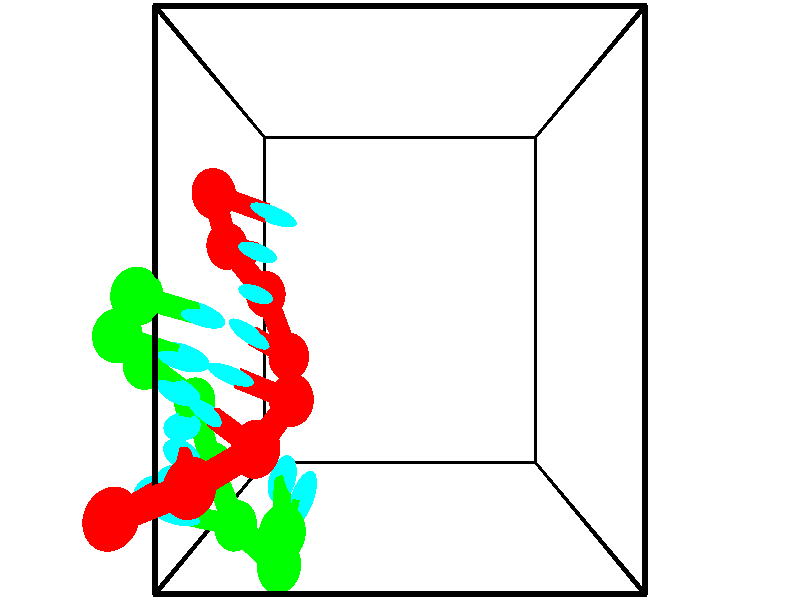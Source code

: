 // switches for output
#declare DRAW_BASES = 1; // possible values are 0, 1; only relevant for DNA ribbons
#declare DRAW_BASES_TYPE = 3; // possible values are 1, 2, 3; only relevant for DNA ribbons
#declare DRAW_FOG = 0; // set to 1 to enable fog

#include "colors.inc"

#include "transforms.inc"
background { rgb <1, 1, 1>}

#default {
   normal{
       ripples 0.25
       frequency 0.20
       turbulence 0.2
       lambda 5
   }
	finish {
		phong 0.1
		phong_size 40.
	}
}

// original window dimensions: 1024x640


// camera settings

camera {
	sky <-0, 1, 0>
	up <-0, 1, 0>
	right 1.6 * <1, 0, 0>
	location <2.5, 2.5, 11.1562>
	look_at <2.5, 2.5, 2.5>
	direction <0, 0, -8.6562>
	angle 67.0682
}


# declare cpy_camera_pos = <2.5, 2.5, 11.1562>;
# if (DRAW_FOG = 1)
fog {
	fog_type 2
	up vnormalize(cpy_camera_pos)
	color rgbt<1,1,1,0.3>
	distance 1e-5
	fog_alt 3e-3
	fog_offset 4
}
# end


// LIGHTS

# declare lum = 6;
global_settings {
	ambient_light rgb lum * <0.05, 0.05, 0.05>
	max_trace_level 15
}# declare cpy_direct_light_amount = 0.25;
light_source
{	1000 * <-1, -1, 1>,
	rgb lum * cpy_direct_light_amount
	parallel
}

light_source
{	1000 * <1, 1, -1>,
	rgb lum * cpy_direct_light_amount
	parallel
}

// strand 0

// nucleotide -1

// particle -1
sphere {
	<0.310653, 3.540963, 4.050331> 0.250000
	pigment { color rgbt <1,0,0,0> }
	no_shadow
}
cylinder {
	<0.690079, 3.429419, 3.990379>,  <0.917734, 3.362492, 3.954408>, 0.100000
	pigment { color rgbt <1,0,0,0> }
	no_shadow
}
cylinder {
	<0.690079, 3.429419, 3.990379>,  <0.310653, 3.540963, 4.050331>, 0.100000
	pigment { color rgbt <1,0,0,0> }
	no_shadow
}

// particle -1
sphere {
	<0.690079, 3.429419, 3.990379> 0.100000
	pigment { color rgbt <1,0,0,0> }
	no_shadow
}
sphere {
	0, 1
	scale<0.080000,0.200000,0.300000>
	matrix <-0.256806, -0.954618, 0.150852,
		-0.185144, -0.104603, -0.977129,
		0.948563, -0.278861, -0.149879,
		0.974648, 3.345760, 3.945415>
	pigment { color rgbt <0,1,1,0> }
	no_shadow
}
cylinder {
	<0.318337, 3.066045, 3.537429>,  <0.310653, 3.540963, 4.050331>, 0.130000
	pigment { color rgbt <1,0,0,0> }
	no_shadow
}

// nucleotide -1

// particle -1
sphere {
	<0.318337, 3.066045, 3.537429> 0.250000
	pigment { color rgbt <1,0,0,0> }
	no_shadow
}
cylinder {
	<0.602615, 3.010637, 3.813320>,  <0.773183, 2.977393, 3.978855>, 0.100000
	pigment { color rgbt <1,0,0,0> }
	no_shadow
}
cylinder {
	<0.602615, 3.010637, 3.813320>,  <0.318337, 3.066045, 3.537429>, 0.100000
	pigment { color rgbt <1,0,0,0> }
	no_shadow
}

// particle -1
sphere {
	<0.602615, 3.010637, 3.813320> 0.100000
	pigment { color rgbt <1,0,0,0> }
	no_shadow
}
sphere {
	0, 1
	scale<0.080000,0.200000,0.300000>
	matrix <-0.298920, -0.946976, 0.117825,
		0.636834, -0.289911, -0.714419,
		0.710697, -0.138519, 0.689727,
		0.815824, 2.969082, 4.020238>
	pigment { color rgbt <0,1,1,0> }
	no_shadow
}
cylinder {
	<0.770051, 2.563020, 3.372102>,  <0.318337, 3.066045, 3.537429>, 0.130000
	pigment { color rgbt <1,0,0,0> }
	no_shadow
}

// nucleotide -1

// particle -1
sphere {
	<0.770051, 2.563020, 3.372102> 0.250000
	pigment { color rgbt <1,0,0,0> }
	no_shadow
}
cylinder {
	<0.791489, 2.559954, 3.771515>,  <0.804351, 2.558114, 4.011163>, 0.100000
	pigment { color rgbt <1,0,0,0> }
	no_shadow
}
cylinder {
	<0.791489, 2.559954, 3.771515>,  <0.770051, 2.563020, 3.372102>, 0.100000
	pigment { color rgbt <1,0,0,0> }
	no_shadow
}

// particle -1
sphere {
	<0.791489, 2.559954, 3.771515> 0.100000
	pigment { color rgbt <1,0,0,0> }
	no_shadow
}
sphere {
	0, 1
	scale<0.080000,0.200000,0.300000>
	matrix <-0.301414, -0.953452, 0.008859,
		0.951986, -0.301447, -0.053409,
		0.053593, -0.007665, 0.998533,
		0.807567, 2.557654, 4.071075>
	pigment { color rgbt <0,1,1,0> }
	no_shadow
}
cylinder {
	<1.107466, 1.906898, 3.590833>,  <0.770051, 2.563020, 3.372102>, 0.130000
	pigment { color rgbt <1,0,0,0> }
	no_shadow
}

// nucleotide -1

// particle -1
sphere {
	<1.107466, 1.906898, 3.590833> 0.250000
	pigment { color rgbt <1,0,0,0> }
	no_shadow
}
cylinder {
	<0.902985, 2.056246, 3.900482>,  <0.780296, 2.145855, 4.086272>, 0.100000
	pigment { color rgbt <1,0,0,0> }
	no_shadow
}
cylinder {
	<0.902985, 2.056246, 3.900482>,  <1.107466, 1.906898, 3.590833>, 0.100000
	pigment { color rgbt <1,0,0,0> }
	no_shadow
}

// particle -1
sphere {
	<0.902985, 2.056246, 3.900482> 0.100000
	pigment { color rgbt <1,0,0,0> }
	no_shadow
}
sphere {
	0, 1
	scale<0.080000,0.200000,0.300000>
	matrix <-0.561522, -0.826986, 0.028058,
		0.650664, -0.420344, 0.632414,
		-0.511203, 0.373371, 0.774123,
		0.749624, 2.168257, 4.132719>
	pigment { color rgbt <0,1,1,0> }
	no_shadow
}
cylinder {
	<1.267809, 1.551546, 4.294877>,  <1.107466, 1.906898, 3.590833>, 0.130000
	pigment { color rgbt <1,0,0,0> }
	no_shadow
}

// nucleotide -1

// particle -1
sphere {
	<1.267809, 1.551546, 4.294877> 0.250000
	pigment { color rgbt <1,0,0,0> }
	no_shadow
}
cylinder {
	<0.890381, 1.682745, 4.313168>,  <0.663924, 1.761464, 4.324142>, 0.100000
	pigment { color rgbt <1,0,0,0> }
	no_shadow
}
cylinder {
	<0.890381, 1.682745, 4.313168>,  <1.267809, 1.551546, 4.294877>, 0.100000
	pigment { color rgbt <1,0,0,0> }
	no_shadow
}

// particle -1
sphere {
	<0.890381, 1.682745, 4.313168> 0.100000
	pigment { color rgbt <1,0,0,0> }
	no_shadow
}
sphere {
	0, 1
	scale<0.080000,0.200000,0.300000>
	matrix <-0.303677, -0.912034, 0.275635,
		0.132113, 0.246195, 0.960174,
		-0.943571, 0.327998, 0.045728,
		0.607309, 1.781144, 4.326886>
	pigment { color rgbt <0,1,1,0> }
	no_shadow
}
cylinder {
	<1.003157, 1.209568, 4.886563>,  <1.267809, 1.551546, 4.294877>, 0.130000
	pigment { color rgbt <1,0,0,0> }
	no_shadow
}

// nucleotide -1

// particle -1
sphere {
	<1.003157, 1.209568, 4.886563> 0.250000
	pigment { color rgbt <1,0,0,0> }
	no_shadow
}
cylinder {
	<0.674667, 1.349354, 4.706135>,  <0.477574, 1.433226, 4.597878>, 0.100000
	pigment { color rgbt <1,0,0,0> }
	no_shadow
}
cylinder {
	<0.674667, 1.349354, 4.706135>,  <1.003157, 1.209568, 4.886563>, 0.100000
	pigment { color rgbt <1,0,0,0> }
	no_shadow
}

// particle -1
sphere {
	<0.674667, 1.349354, 4.706135> 0.100000
	pigment { color rgbt <1,0,0,0> }
	no_shadow
}
sphere {
	0, 1
	scale<0.080000,0.200000,0.300000>
	matrix <-0.465930, -0.867029, 0.176549,
		-0.329395, 0.355153, 0.874852,
		-0.821224, 0.349465, -0.451071,
		0.428300, 1.454193, 4.570813>
	pigment { color rgbt <0,1,1,0> }
	no_shadow
}
cylinder {
	<0.447512, 0.970888, 5.263171>,  <1.003157, 1.209568, 4.886563>, 0.130000
	pigment { color rgbt <1,0,0,0> }
	no_shadow
}

// nucleotide -1

// particle -1
sphere {
	<0.447512, 0.970888, 5.263171> 0.250000
	pigment { color rgbt <1,0,0,0> }
	no_shadow
}
cylinder {
	<0.276810, 1.050634, 4.910324>,  <0.174388, 1.098482, 4.698616>, 0.100000
	pigment { color rgbt <1,0,0,0> }
	no_shadow
}
cylinder {
	<0.276810, 1.050634, 4.910324>,  <0.447512, 0.970888, 5.263171>, 0.100000
	pigment { color rgbt <1,0,0,0> }
	no_shadow
}

// particle -1
sphere {
	<0.276810, 1.050634, 4.910324> 0.100000
	pigment { color rgbt <1,0,0,0> }
	no_shadow
}
sphere {
	0, 1
	scale<0.080000,0.200000,0.300000>
	matrix <-0.391694, -0.919911, -0.018412,
		-0.815141, 0.337663, 0.470668,
		-0.426756, 0.199366, -0.882118,
		0.148783, 1.110444, 4.645689>
	pigment { color rgbt <0,1,1,0> }
	no_shadow
}
cylinder {
	<-0.284313, 0.739737, 5.330013>,  <0.447512, 0.970888, 5.263171>, 0.130000
	pigment { color rgbt <1,0,0,0> }
	no_shadow
}

// nucleotide -1

// particle -1
sphere {
	<-0.284313, 0.739737, 5.330013> 0.250000
	pigment { color rgbt <1,0,0,0> }
	no_shadow
}
cylinder {
	<-0.183418, 0.767382, 4.943935>,  <-0.122882, 0.783968, 4.712289>, 0.100000
	pigment { color rgbt <1,0,0,0> }
	no_shadow
}
cylinder {
	<-0.183418, 0.767382, 4.943935>,  <-0.284313, 0.739737, 5.330013>, 0.100000
	pigment { color rgbt <1,0,0,0> }
	no_shadow
}

// particle -1
sphere {
	<-0.183418, 0.767382, 4.943935> 0.100000
	pigment { color rgbt <1,0,0,0> }
	no_shadow
}
sphere {
	0, 1
	scale<0.080000,0.200000,0.300000>
	matrix <-0.386408, -0.907277, -0.165945,
		-0.887167, 0.414816, -0.202142,
		0.252236, 0.069112, -0.965195,
		-0.107748, 0.788115, 4.654377>
	pigment { color rgbt <0,1,1,0> }
	no_shadow
}
// strand 1

// nucleotide -1

// particle -1
sphere {
	<1.226783, 0.399127, 4.620128> 0.250000
	pigment { color rgbt <0,1,0,0> }
	no_shadow
}
cylinder {
	<1.158981, 0.594635, 4.277813>,  <1.118300, 0.711940, 4.072424>, 0.100000
	pigment { color rgbt <0,1,0,0> }
	no_shadow
}
cylinder {
	<1.158981, 0.594635, 4.277813>,  <1.226783, 0.399127, 4.620128>, 0.100000
	pigment { color rgbt <0,1,0,0> }
	no_shadow
}

// particle -1
sphere {
	<1.158981, 0.594635, 4.277813> 0.100000
	pigment { color rgbt <0,1,0,0> }
	no_shadow
}
sphere {
	0, 1
	scale<0.080000,0.200000,0.300000>
	matrix <0.505717, -0.702173, -0.501203,
		-0.845884, -0.517741, -0.128158,
		-0.169504, 0.488771, -0.855787,
		1.108130, 0.741266, 4.021077>
	pigment { color rgbt <0,1,1,0> }
	no_shadow
}
cylinder {
	<1.097452, -0.075240, 4.142739>,  <1.226783, 0.399127, 4.620128>, 0.130000
	pigment { color rgbt <0,1,0,0> }
	no_shadow
}

// nucleotide -1

// particle -1
sphere {
	<1.097452, -0.075240, 4.142739> 0.250000
	pigment { color rgbt <0,1,0,0> }
	no_shadow
}
cylinder {
	<1.214752, 0.242344, 3.929710>,  <1.285132, 0.432894, 3.801893>, 0.100000
	pigment { color rgbt <0,1,0,0> }
	no_shadow
}
cylinder {
	<1.214752, 0.242344, 3.929710>,  <1.097452, -0.075240, 4.142739>, 0.100000
	pigment { color rgbt <0,1,0,0> }
	no_shadow
}

// particle -1
sphere {
	<1.214752, 0.242344, 3.929710> 0.100000
	pigment { color rgbt <0,1,0,0> }
	no_shadow
}
sphere {
	0, 1
	scale<0.080000,0.200000,0.300000>
	matrix <0.586875, -0.589249, -0.555304,
		-0.754707, -0.149711, -0.638752,
		0.293249, 0.793960, -0.532572,
		1.302727, 0.480532, 3.769939>
	pigment { color rgbt <0,1,1,0> }
	no_shadow
}
cylinder {
	<0.493368, 0.202902, 3.780953>,  <1.097452, -0.075240, 4.142739>, 0.130000
	pigment { color rgbt <0,1,0,0> }
	no_shadow
}

// nucleotide -1

// particle -1
sphere {
	<0.493368, 0.202902, 3.780953> 0.250000
	pigment { color rgbt <0,1,0,0> }
	no_shadow
}
cylinder {
	<0.143326, 0.321743, 3.933750>,  <-0.066700, 0.393048, 4.025429>, 0.100000
	pigment { color rgbt <0,1,0,0> }
	no_shadow
}
cylinder {
	<0.143326, 0.321743, 3.933750>,  <0.493368, 0.202902, 3.780953>, 0.100000
	pigment { color rgbt <0,1,0,0> }
	no_shadow
}

// particle -1
sphere {
	<0.143326, 0.321743, 3.933750> 0.100000
	pigment { color rgbt <0,1,0,0> }
	no_shadow
}
sphere {
	0, 1
	scale<0.080000,0.200000,0.300000>
	matrix <0.343154, 0.937553, 0.056930,
		-0.341225, 0.180903, -0.922410,
		-0.875107, 0.297102, 0.381993,
		-0.119206, 0.410874, 4.048348>
	pigment { color rgbt <0,1,1,0> }
	no_shadow
}
cylinder {
	<0.084746, 0.726832, 3.409104>,  <0.493368, 0.202902, 3.780953>, 0.130000
	pigment { color rgbt <0,1,0,0> }
	no_shadow
}

// nucleotide -1

// particle -1
sphere {
	<0.084746, 0.726832, 3.409104> 0.250000
	pigment { color rgbt <0,1,0,0> }
	no_shadow
}
cylinder {
	<-0.011215, 0.768143, 3.795219>,  <-0.068792, 0.792929, 4.026888>, 0.100000
	pigment { color rgbt <0,1,0,0> }
	no_shadow
}
cylinder {
	<-0.011215, 0.768143, 3.795219>,  <0.084746, 0.726832, 3.409104>, 0.100000
	pigment { color rgbt <0,1,0,0> }
	no_shadow
}

// particle -1
sphere {
	<-0.011215, 0.768143, 3.795219> 0.100000
	pigment { color rgbt <0,1,0,0> }
	no_shadow
}
sphere {
	0, 1
	scale<0.080000,0.200000,0.300000>
	matrix <0.181050, 0.981640, -0.060030,
		-0.953765, 0.160363, -0.254196,
		-0.239902, 0.103277, 0.965288,
		-0.083186, 0.799126, 4.084806>
	pigment { color rgbt <0,1,1,0> }
	no_shadow
}
cylinder {
	<-0.130038, 1.421396, 3.416605>,  <0.084746, 0.726832, 3.409104>, 0.130000
	pigment { color rgbt <0,1,0,0> }
	no_shadow
}

// nucleotide -1

// particle -1
sphere {
	<-0.130038, 1.421396, 3.416605> 0.250000
	pigment { color rgbt <0,1,0,0> }
	no_shadow
}
cylinder {
	<-0.082016, 1.333996, 3.803974>,  <-0.053203, 1.281555, 4.036396>, 0.100000
	pigment { color rgbt <0,1,0,0> }
	no_shadow
}
cylinder {
	<-0.082016, 1.333996, 3.803974>,  <-0.130038, 1.421396, 3.416605>, 0.100000
	pigment { color rgbt <0,1,0,0> }
	no_shadow
}

// particle -1
sphere {
	<-0.082016, 1.333996, 3.803974> 0.100000
	pigment { color rgbt <0,1,0,0> }
	no_shadow
}
sphere {
	0, 1
	scale<0.080000,0.200000,0.300000>
	matrix <0.200831, 0.960656, 0.191852,
		-0.972242, 0.171456, 0.159214,
		0.120056, -0.218502, 0.968423,
		-0.045999, 1.268445, 4.094501>
	pigment { color rgbt <0,1,1,0> }
	no_shadow
}
cylinder {
	<-0.580402, 1.846318, 3.849123>,  <-0.130038, 1.421396, 3.416605>, 0.130000
	pigment { color rgbt <0,1,0,0> }
	no_shadow
}

// nucleotide -1

// particle -1
sphere {
	<-0.580402, 1.846318, 3.849123> 0.250000
	pigment { color rgbt <0,1,0,0> }
	no_shadow
}
cylinder {
	<-0.270309, 1.720966, 4.068508>,  <-0.084254, 1.645755, 4.200139>, 0.100000
	pigment { color rgbt <0,1,0,0> }
	no_shadow
}
cylinder {
	<-0.270309, 1.720966, 4.068508>,  <-0.580402, 1.846318, 3.849123>, 0.100000
	pigment { color rgbt <0,1,0,0> }
	no_shadow
}

// particle -1
sphere {
	<-0.270309, 1.720966, 4.068508> 0.100000
	pigment { color rgbt <0,1,0,0> }
	no_shadow
}
sphere {
	0, 1
	scale<0.080000,0.200000,0.300000>
	matrix <0.256498, 0.949627, 0.180046,
		-0.577258, 0.001102, 0.816561,
		0.775231, -0.313379, 0.548462,
		-0.037740, 1.626953, 4.233047>
	pigment { color rgbt <0,1,1,0> }
	no_shadow
}
cylinder {
	<-0.582369, 2.174192, 4.564662>,  <-0.580402, 1.846318, 3.849123>, 0.130000
	pigment { color rgbt <0,1,0,0> }
	no_shadow
}

// nucleotide -1

// particle -1
sphere {
	<-0.582369, 2.174192, 4.564662> 0.250000
	pigment { color rgbt <0,1,0,0> }
	no_shadow
}
cylinder {
	<-0.212631, 2.056015, 4.468079>,  <0.009211, 1.985109, 4.410129>, 0.100000
	pigment { color rgbt <0,1,0,0> }
	no_shadow
}
cylinder {
	<-0.212631, 2.056015, 4.468079>,  <-0.582369, 2.174192, 4.564662>, 0.100000
	pigment { color rgbt <0,1,0,0> }
	no_shadow
}

// particle -1
sphere {
	<-0.212631, 2.056015, 4.468079> 0.100000
	pigment { color rgbt <0,1,0,0> }
	no_shadow
}
sphere {
	0, 1
	scale<0.080000,0.200000,0.300000>
	matrix <0.365487, 0.867305, 0.337936,
		0.109576, -0.400618, 0.909669,
		0.924344, -0.295443, -0.241457,
		0.064672, 1.967382, 4.395642>
	pigment { color rgbt <0,1,1,0> }
	no_shadow
}
cylinder {
	<-0.180200, 2.532008, 4.997073>,  <-0.582369, 2.174192, 4.564662>, 0.130000
	pigment { color rgbt <0,1,0,0> }
	no_shadow
}

// nucleotide -1

// particle -1
sphere {
	<-0.180200, 2.532008, 4.997073> 0.250000
	pigment { color rgbt <0,1,0,0> }
	no_shadow
}
cylinder {
	<0.094742, 2.438759, 4.721916>,  <0.259707, 2.382809, 4.556822>, 0.100000
	pigment { color rgbt <0,1,0,0> }
	no_shadow
}
cylinder {
	<0.094742, 2.438759, 4.721916>,  <-0.180200, 2.532008, 4.997073>, 0.100000
	pigment { color rgbt <0,1,0,0> }
	no_shadow
}

// particle -1
sphere {
	<0.094742, 2.438759, 4.721916> 0.100000
	pigment { color rgbt <0,1,0,0> }
	no_shadow
}
sphere {
	0, 1
	scale<0.080000,0.200000,0.300000>
	matrix <0.467414, 0.866894, 0.173262,
		0.555938, -0.440623, 0.704829,
		0.687355, -0.233124, -0.687893,
		0.300948, 2.368822, 4.515548>
	pigment { color rgbt <0,1,1,0> }
	no_shadow
}
// box output
cylinder {
	<0.000000, 0.000000, 0.000000>,  <5.000000, 0.000000, 0.000000>, 0.025000
	pigment { color rgbt <0,0,0,0> }
	no_shadow
}
cylinder {
	<0.000000, 0.000000, 0.000000>,  <0.000000, 5.000000, 0.000000>, 0.025000
	pigment { color rgbt <0,0,0,0> }
	no_shadow
}
cylinder {
	<0.000000, 0.000000, 0.000000>,  <0.000000, 0.000000, 5.000000>, 0.025000
	pigment { color rgbt <0,0,0,0> }
	no_shadow
}
cylinder {
	<5.000000, 5.000000, 5.000000>,  <0.000000, 5.000000, 5.000000>, 0.025000
	pigment { color rgbt <0,0,0,0> }
	no_shadow
}
cylinder {
	<5.000000, 5.000000, 5.000000>,  <5.000000, 0.000000, 5.000000>, 0.025000
	pigment { color rgbt <0,0,0,0> }
	no_shadow
}
cylinder {
	<5.000000, 5.000000, 5.000000>,  <5.000000, 5.000000, 0.000000>, 0.025000
	pigment { color rgbt <0,0,0,0> }
	no_shadow
}
cylinder {
	<0.000000, 0.000000, 5.000000>,  <0.000000, 5.000000, 5.000000>, 0.025000
	pigment { color rgbt <0,0,0,0> }
	no_shadow
}
cylinder {
	<0.000000, 0.000000, 5.000000>,  <5.000000, 0.000000, 5.000000>, 0.025000
	pigment { color rgbt <0,0,0,0> }
	no_shadow
}
cylinder {
	<5.000000, 5.000000, 0.000000>,  <0.000000, 5.000000, 0.000000>, 0.025000
	pigment { color rgbt <0,0,0,0> }
	no_shadow
}
cylinder {
	<5.000000, 5.000000, 0.000000>,  <5.000000, 0.000000, 0.000000>, 0.025000
	pigment { color rgbt <0,0,0,0> }
	no_shadow
}
cylinder {
	<5.000000, 0.000000, 5.000000>,  <5.000000, 0.000000, 0.000000>, 0.025000
	pigment { color rgbt <0,0,0,0> }
	no_shadow
}
cylinder {
	<0.000000, 5.000000, 0.000000>,  <0.000000, 5.000000, 5.000000>, 0.025000
	pigment { color rgbt <0,0,0,0> }
	no_shadow
}
// end of box output
